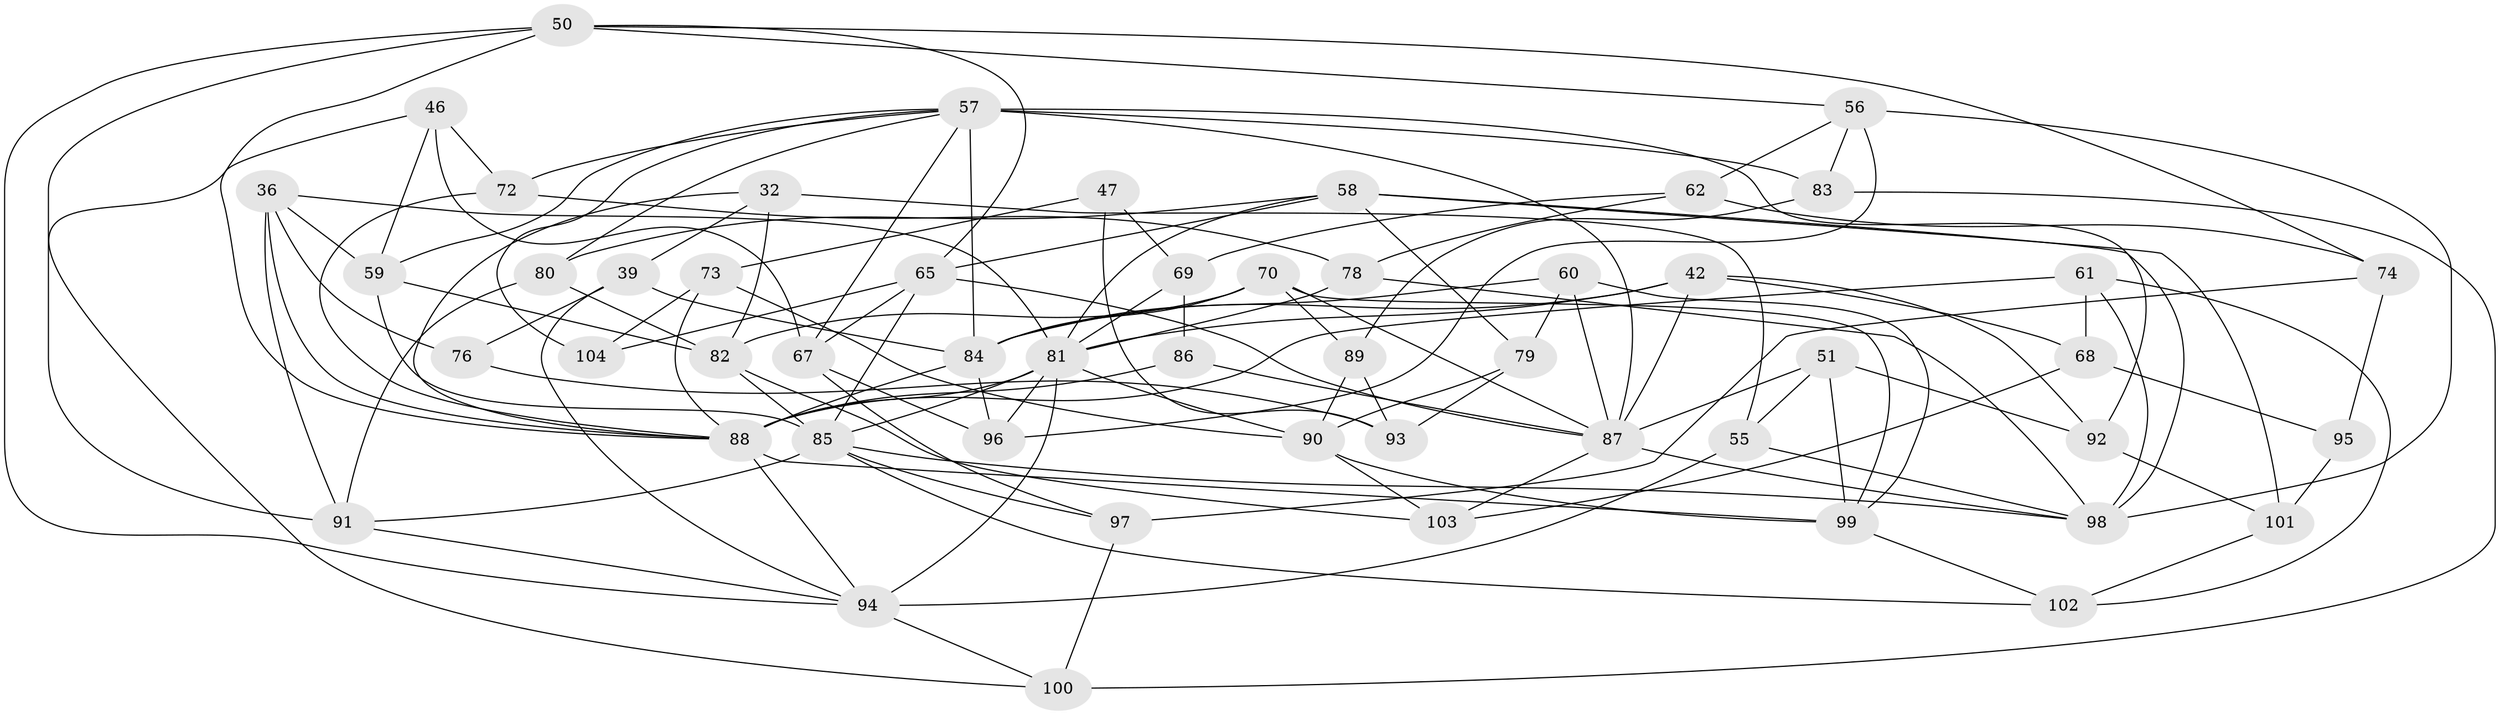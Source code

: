 // original degree distribution, {4: 1.0}
// Generated by graph-tools (version 1.1) at 2025/56/03/09/25 04:56:20]
// undirected, 52 vertices, 129 edges
graph export_dot {
graph [start="1"]
  node [color=gray90,style=filled];
  32 [super="+30"];
  36 [super="+35"];
  39;
  42 [super="+41"];
  46;
  47;
  50 [super="+16"];
  51 [super="+14"];
  55 [super="+15"];
  56 [super="+48"];
  57 [super="+5+7+19"];
  58 [super="+45+44"];
  59 [super="+12"];
  60;
  61;
  62;
  65 [super="+10+23"];
  67 [super="+24"];
  68;
  69;
  70 [super="+40"];
  72;
  73 [super="+53"];
  74;
  76;
  78;
  79;
  80;
  81 [super="+8+52+17+64"];
  82 [super="+43"];
  83;
  84 [super="+34"];
  85 [super="+28+54"];
  86;
  87 [super="+33+63+49"];
  88 [super="+9+75+37+77"];
  89;
  90 [super="+29"];
  91 [super="+26"];
  92;
  93;
  94 [super="+71"];
  95;
  96;
  97;
  98 [super="+4+13"];
  99 [super="+2+22"];
  100;
  101 [super="+21"];
  102;
  103;
  104;
  32 -- 55 [weight=2];
  32 -- 39;
  32 -- 88 [weight=2];
  32 -- 82;
  36 -- 76 [weight=2];
  36 -- 91;
  36 -- 59;
  36 -- 81;
  36 -- 88;
  39 -- 76;
  39 -- 84;
  39 -- 94;
  42 -- 84 [weight=2];
  42 -- 92;
  42 -- 81;
  42 -- 68;
  42 -- 87;
  46 -- 59;
  46 -- 67;
  46 -- 100;
  46 -- 72;
  47 -- 73 [weight=2];
  47 -- 93;
  47 -- 69;
  50 -- 56;
  50 -- 74;
  50 -- 88 [weight=2];
  50 -- 65 [weight=2];
  50 -- 94;
  50 -- 91;
  51 -- 55;
  51 -- 99 [weight=2];
  51 -- 92;
  51 -- 87 [weight=2];
  55 -- 98;
  55 -- 94 [weight=2];
  56 -- 98 [weight=2];
  56 -- 83;
  56 -- 96;
  56 -- 62;
  57 -- 80;
  57 -- 67;
  57 -- 92;
  57 -- 87 [weight=3];
  57 -- 59 [weight=2];
  57 -- 72;
  57 -- 104;
  57 -- 83;
  57 -- 84 [weight=3];
  58 -- 80;
  58 -- 101 [weight=2];
  58 -- 81 [weight=2];
  58 -- 65;
  58 -- 98;
  58 -- 79;
  59 -- 85;
  59 -- 82;
  60 -- 79;
  60 -- 99;
  60 -- 84;
  60 -- 87;
  61 -- 68;
  61 -- 102;
  61 -- 98;
  61 -- 88;
  62 -- 74;
  62 -- 69;
  62 -- 78;
  65 -- 85;
  65 -- 104;
  65 -- 87;
  65 -- 67 [weight=2];
  67 -- 96;
  67 -- 97;
  68 -- 103;
  68 -- 95;
  69 -- 86;
  69 -- 81;
  70 -- 82;
  70 -- 99;
  70 -- 89;
  70 -- 84 [weight=2];
  70 -- 87;
  72 -- 78;
  72 -- 88;
  73 -- 90;
  73 -- 104 [weight=2];
  73 -- 88;
  74 -- 97;
  74 -- 95;
  76 -- 93;
  78 -- 98;
  78 -- 81;
  79 -- 93;
  79 -- 90;
  80 -- 91;
  80 -- 82;
  81 -- 94 [weight=2];
  81 -- 96;
  81 -- 85;
  81 -- 88;
  81 -- 90;
  82 -- 103;
  82 -- 85;
  83 -- 89;
  83 -- 100;
  84 -- 96;
  84 -- 88 [weight=2];
  85 -- 97;
  85 -- 91;
  85 -- 102;
  85 -- 98;
  86 -- 88 [weight=2];
  86 -- 87;
  87 -- 98;
  87 -- 103;
  88 -- 99 [weight=2];
  88 -- 94;
  89 -- 90;
  89 -- 93;
  90 -- 99;
  90 -- 103;
  91 -- 94 [weight=2];
  92 -- 101;
  94 -- 100;
  95 -- 101 [weight=2];
  97 -- 100;
  99 -- 102;
  101 -- 102;
}
